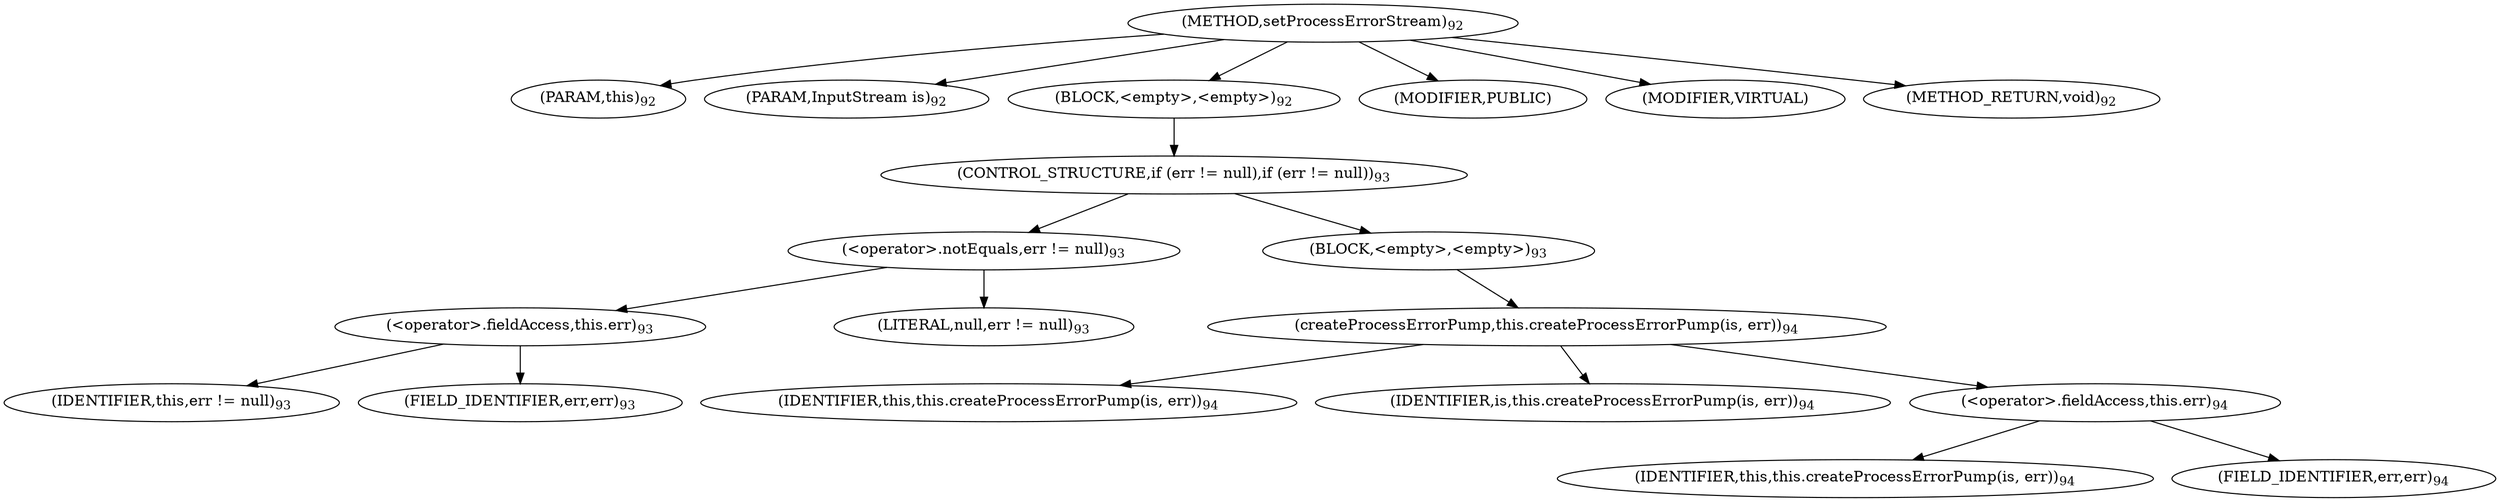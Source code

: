 digraph "setProcessErrorStream" {  
"132" [label = <(METHOD,setProcessErrorStream)<SUB>92</SUB>> ]
"16" [label = <(PARAM,this)<SUB>92</SUB>> ]
"133" [label = <(PARAM,InputStream is)<SUB>92</SUB>> ]
"134" [label = <(BLOCK,&lt;empty&gt;,&lt;empty&gt;)<SUB>92</SUB>> ]
"135" [label = <(CONTROL_STRUCTURE,if (err != null),if (err != null))<SUB>93</SUB>> ]
"136" [label = <(&lt;operator&gt;.notEquals,err != null)<SUB>93</SUB>> ]
"137" [label = <(&lt;operator&gt;.fieldAccess,this.err)<SUB>93</SUB>> ]
"138" [label = <(IDENTIFIER,this,err != null)<SUB>93</SUB>> ]
"139" [label = <(FIELD_IDENTIFIER,err,err)<SUB>93</SUB>> ]
"140" [label = <(LITERAL,null,err != null)<SUB>93</SUB>> ]
"141" [label = <(BLOCK,&lt;empty&gt;,&lt;empty&gt;)<SUB>93</SUB>> ]
"142" [label = <(createProcessErrorPump,this.createProcessErrorPump(is, err))<SUB>94</SUB>> ]
"15" [label = <(IDENTIFIER,this,this.createProcessErrorPump(is, err))<SUB>94</SUB>> ]
"143" [label = <(IDENTIFIER,is,this.createProcessErrorPump(is, err))<SUB>94</SUB>> ]
"144" [label = <(&lt;operator&gt;.fieldAccess,this.err)<SUB>94</SUB>> ]
"145" [label = <(IDENTIFIER,this,this.createProcessErrorPump(is, err))<SUB>94</SUB>> ]
"146" [label = <(FIELD_IDENTIFIER,err,err)<SUB>94</SUB>> ]
"147" [label = <(MODIFIER,PUBLIC)> ]
"148" [label = <(MODIFIER,VIRTUAL)> ]
"149" [label = <(METHOD_RETURN,void)<SUB>92</SUB>> ]
  "132" -> "16" 
  "132" -> "133" 
  "132" -> "134" 
  "132" -> "147" 
  "132" -> "148" 
  "132" -> "149" 
  "134" -> "135" 
  "135" -> "136" 
  "135" -> "141" 
  "136" -> "137" 
  "136" -> "140" 
  "137" -> "138" 
  "137" -> "139" 
  "141" -> "142" 
  "142" -> "15" 
  "142" -> "143" 
  "142" -> "144" 
  "144" -> "145" 
  "144" -> "146" 
}
